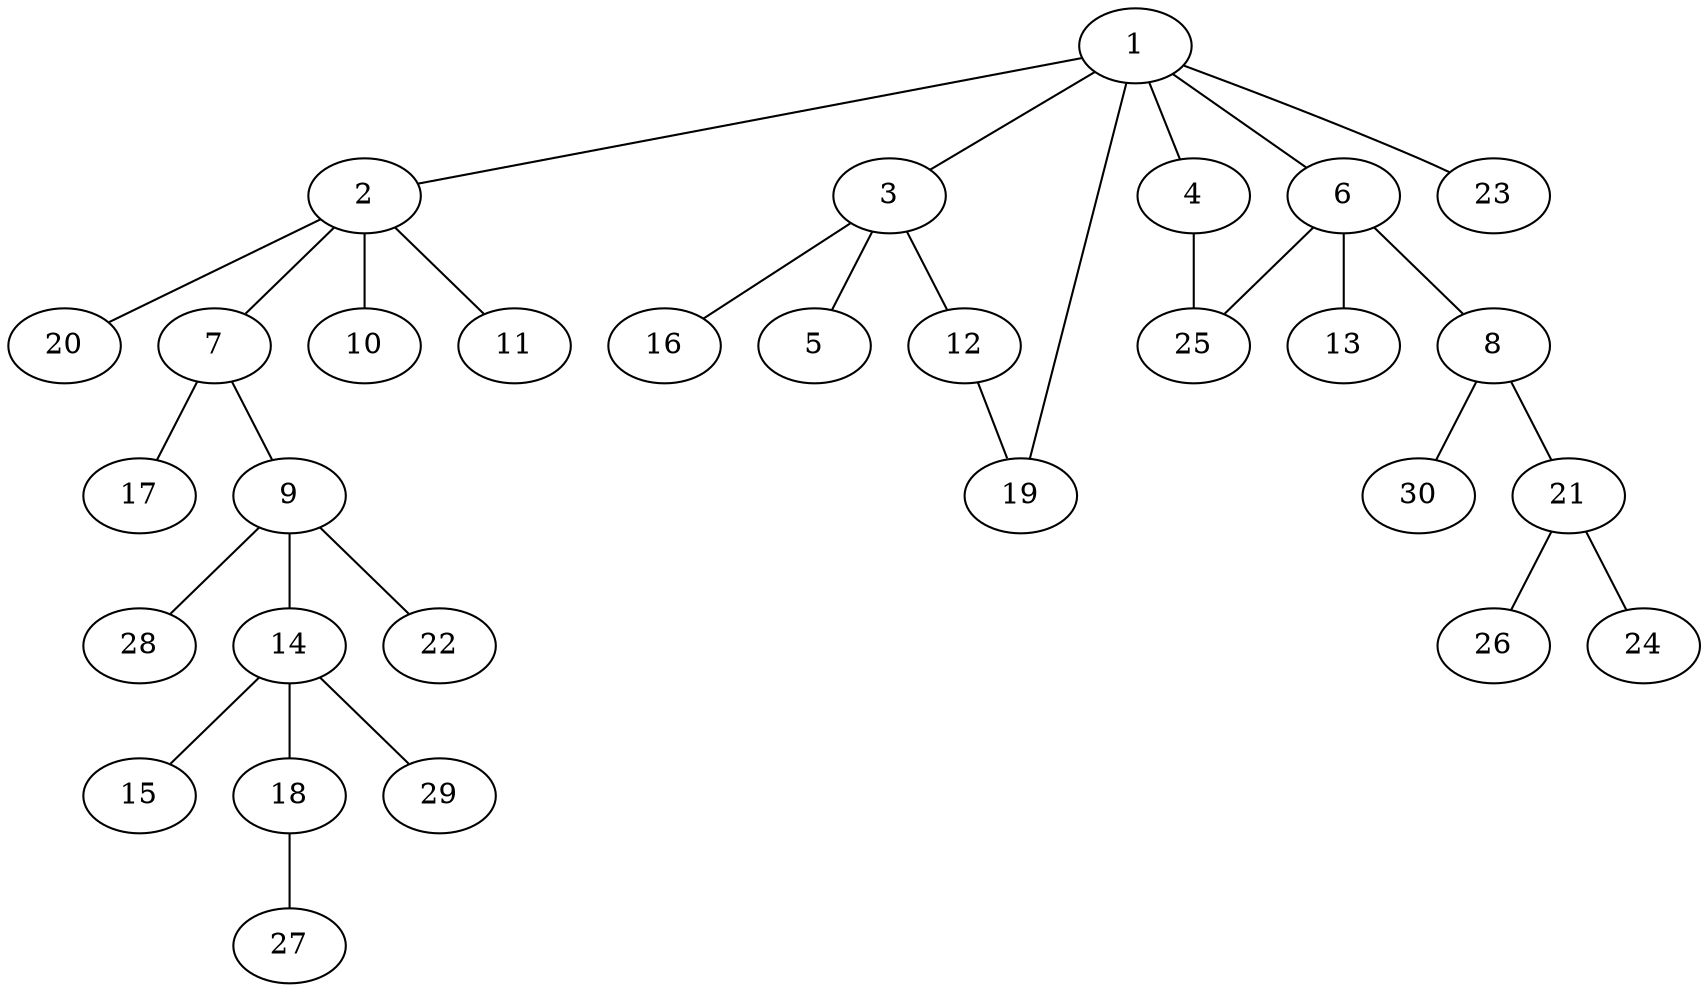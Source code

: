 graph graphname {1--2
1--3
1--4
1--6
1--19
1--23
2--7
2--10
2--11
2--20
3--5
3--12
3--16
4--25
6--8
6--13
6--25
7--9
7--17
8--21
8--30
9--14
9--22
9--28
12--19
14--15
14--18
14--29
18--27
21--24
21--26
}